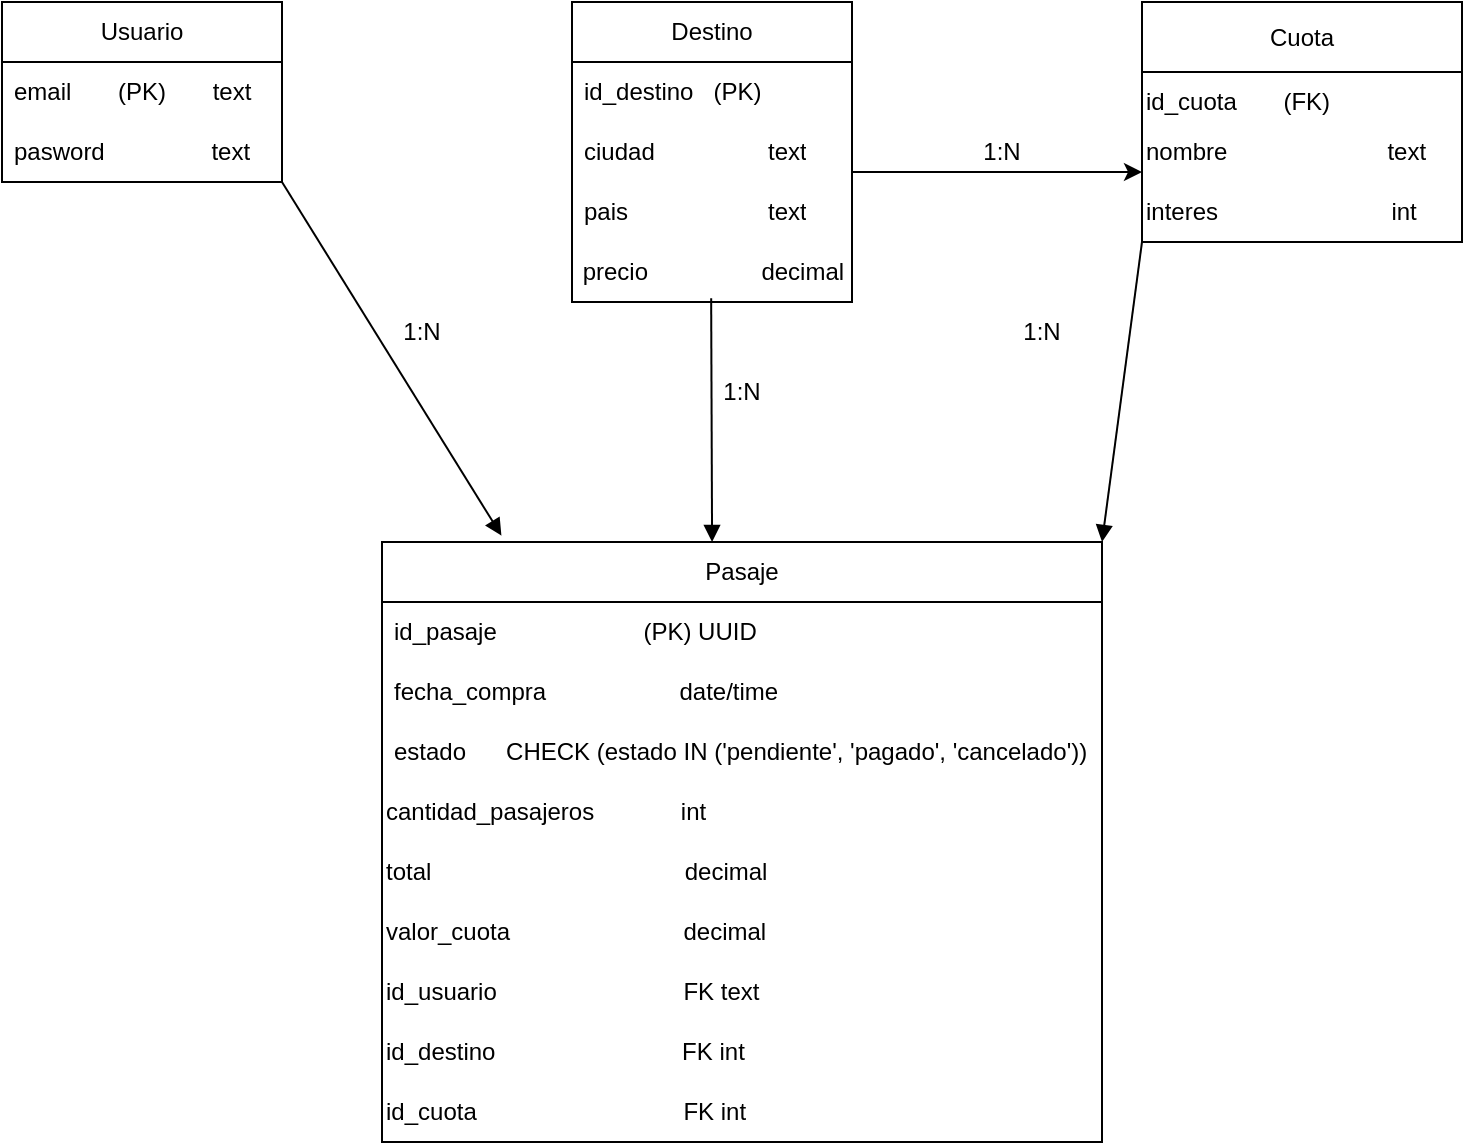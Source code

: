 <mxfile version="27.0.6">
  <diagram name="ERD SkyRoute" id="skyroutedb">
    <mxGraphModel dx="1188" dy="626" grid="1" gridSize="10" guides="1" tooltips="1" connect="1" arrows="1" fold="1" page="1" pageScale="1" pageWidth="827" pageHeight="1169" math="0" shadow="0">
      <root>
        <mxCell id="0" />
        <mxCell id="1" parent="0" />
        <mxCell id="cuota" value="Cuota" style="shape=swimlane;whiteSpace=wrap;startSize=35;" parent="1" vertex="1">
          <mxGeometry x="590" y="40" width="160" height="120" as="geometry" />
        </mxCell>
        <mxCell id="CoG_KIkLKCH2C8p1mgVv-14" value="id_cuota&amp;nbsp; &amp;nbsp; &amp;nbsp; &amp;nbsp;(FK)&amp;nbsp;" style="text;html=1;align=left;verticalAlign=middle;whiteSpace=wrap;rounded=0;" vertex="1" parent="cuota">
          <mxGeometry y="35" width="160" height="30" as="geometry" />
        </mxCell>
        <mxCell id="CoG_KIkLKCH2C8p1mgVv-15" value="nombre&amp;nbsp; &amp;nbsp; &amp;nbsp; &amp;nbsp; &amp;nbsp; &amp;nbsp; &amp;nbsp; &amp;nbsp; &amp;nbsp; &amp;nbsp; &amp;nbsp; &amp;nbsp; text" style="text;html=1;align=left;verticalAlign=middle;whiteSpace=wrap;rounded=0;" vertex="1" parent="cuota">
          <mxGeometry y="60" width="160" height="30" as="geometry" />
        </mxCell>
        <mxCell id="CoG_KIkLKCH2C8p1mgVv-16" value="interes&amp;nbsp; &amp;nbsp; &amp;nbsp; &amp;nbsp; &amp;nbsp; &amp;nbsp; &amp;nbsp; &amp;nbsp; &amp;nbsp; &amp;nbsp; &amp;nbsp; &amp;nbsp; &amp;nbsp; int" style="text;html=1;align=left;verticalAlign=middle;whiteSpace=wrap;rounded=0;" vertex="1" parent="cuota">
          <mxGeometry y="90" width="160" height="30" as="geometry" />
        </mxCell>
        <mxCell id="rel1" style="endArrow=block;entryX=0;entryY=0;entryDx=0;entryDy=0;exitX=1.002;exitY=1.106;exitDx=0;exitDy=0;exitPerimeter=0;" parent="1" edge="1">
          <mxGeometry relative="1" as="geometry">
            <mxPoint x="160.0" y="130.0" as="sourcePoint" />
            <mxPoint x="269.72" y="306.82" as="targetPoint" />
          </mxGeometry>
        </mxCell>
        <mxCell id="rel2" style="endArrow=block;exitX=0.461;exitY=0.939;exitDx=0;exitDy=0;exitPerimeter=0;" parent="1" edge="1">
          <mxGeometry relative="1" as="geometry">
            <mxPoint x="374.58" y="188.17" as="sourcePoint" />
            <mxPoint x="375.04" y="310" as="targetPoint" />
          </mxGeometry>
        </mxCell>
        <mxCell id="rel3" style="endArrow=block;entryX=1;entryY=0;entryDx=0;entryDy=0;exitX=0;exitY=1;exitDx=0;exitDy=0;" parent="1" source="CoG_KIkLKCH2C8p1mgVv-16" target="CoG_KIkLKCH2C8p1mgVv-17" edge="1">
          <mxGeometry relative="1" as="geometry">
            <mxPoint x="456.97" y="310.0" as="targetPoint" />
            <Array as="points" />
          </mxGeometry>
        </mxCell>
        <mxCell id="CoG_KIkLKCH2C8p1mgVv-3" value="Usuario" style="swimlane;fontStyle=0;childLayout=stackLayout;horizontal=1;startSize=30;horizontalStack=0;resizeParent=1;resizeParentMax=0;resizeLast=0;collapsible=1;marginBottom=0;whiteSpace=wrap;html=1;" vertex="1" parent="1">
          <mxGeometry x="20" y="40" width="140" height="90" as="geometry" />
        </mxCell>
        <mxCell id="CoG_KIkLKCH2C8p1mgVv-4" value="email&amp;nbsp; &amp;nbsp; &amp;nbsp; &amp;nbsp;(PK)&amp;nbsp; &amp;nbsp; &amp;nbsp; &amp;nbsp;text" style="text;strokeColor=none;fillColor=none;align=left;verticalAlign=middle;spacingLeft=4;spacingRight=4;overflow=hidden;points=[[0,0.5],[1,0.5]];portConstraint=eastwest;rotatable=0;whiteSpace=wrap;html=1;" vertex="1" parent="CoG_KIkLKCH2C8p1mgVv-3">
          <mxGeometry y="30" width="140" height="30" as="geometry" />
        </mxCell>
        <mxCell id="CoG_KIkLKCH2C8p1mgVv-5" value="pasword&amp;nbsp; &amp;nbsp; &amp;nbsp; &amp;nbsp; &amp;nbsp; &amp;nbsp; &amp;nbsp; &amp;nbsp; text" style="text;strokeColor=none;fillColor=none;align=left;verticalAlign=middle;spacingLeft=4;spacingRight=4;overflow=hidden;points=[[0,0.5],[1,0.5]];portConstraint=eastwest;rotatable=0;whiteSpace=wrap;html=1;" vertex="1" parent="CoG_KIkLKCH2C8p1mgVv-3">
          <mxGeometry y="60" width="140" height="30" as="geometry" />
        </mxCell>
        <mxCell id="CoG_KIkLKCH2C8p1mgVv-7" value="1:N" style="text;html=1;align=center;verticalAlign=middle;whiteSpace=wrap;rounded=0;" vertex="1" parent="1">
          <mxGeometry x="200" y="190" width="60" height="30" as="geometry" />
        </mxCell>
        <mxCell id="CoG_KIkLKCH2C8p1mgVv-8" value="Destino" style="swimlane;fontStyle=0;childLayout=stackLayout;horizontal=1;startSize=30;horizontalStack=0;resizeParent=1;resizeParentMax=0;resizeLast=0;collapsible=1;marginBottom=0;whiteSpace=wrap;html=1;" vertex="1" parent="1">
          <mxGeometry x="305" y="40" width="140" height="150" as="geometry" />
        </mxCell>
        <mxCell id="CoG_KIkLKCH2C8p1mgVv-9" value="id_destino&amp;nbsp; &amp;nbsp;(PK)" style="text;strokeColor=none;fillColor=none;align=left;verticalAlign=middle;spacingLeft=4;spacingRight=4;overflow=hidden;points=[[0,0.5],[1,0.5]];portConstraint=eastwest;rotatable=0;whiteSpace=wrap;html=1;" vertex="1" parent="CoG_KIkLKCH2C8p1mgVv-8">
          <mxGeometry y="30" width="140" height="30" as="geometry" />
        </mxCell>
        <mxCell id="CoG_KIkLKCH2C8p1mgVv-10" value="ciudad&amp;nbsp; &amp;nbsp; &amp;nbsp; &amp;nbsp; &amp;nbsp; &amp;nbsp; &amp;nbsp; &amp;nbsp; &amp;nbsp;text" style="text;strokeColor=none;fillColor=none;align=left;verticalAlign=middle;spacingLeft=4;spacingRight=4;overflow=hidden;points=[[0,0.5],[1,0.5]];portConstraint=eastwest;rotatable=0;whiteSpace=wrap;html=1;" vertex="1" parent="CoG_KIkLKCH2C8p1mgVv-8">
          <mxGeometry y="60" width="140" height="30" as="geometry" />
        </mxCell>
        <mxCell id="CoG_KIkLKCH2C8p1mgVv-11" value="pais&amp;nbsp; &amp;nbsp; &amp;nbsp; &amp;nbsp; &amp;nbsp; &amp;nbsp; &amp;nbsp; &amp;nbsp; &amp;nbsp; &amp;nbsp; &amp;nbsp;text" style="text;strokeColor=none;fillColor=none;align=left;verticalAlign=middle;spacingLeft=4;spacingRight=4;overflow=hidden;points=[[0,0.5],[1,0.5]];portConstraint=eastwest;rotatable=0;whiteSpace=wrap;html=1;" vertex="1" parent="CoG_KIkLKCH2C8p1mgVv-8">
          <mxGeometry y="90" width="140" height="30" as="geometry" />
        </mxCell>
        <mxCell id="CoG_KIkLKCH2C8p1mgVv-12" value="&amp;nbsp;precio&amp;nbsp; &amp;nbsp; &amp;nbsp; &amp;nbsp; &amp;nbsp; &amp;nbsp; &amp;nbsp; &amp;nbsp; &amp;nbsp;decimal&amp;nbsp;" style="text;html=1;align=left;verticalAlign=middle;whiteSpace=wrap;rounded=0;" vertex="1" parent="CoG_KIkLKCH2C8p1mgVv-8">
          <mxGeometry y="120" width="140" height="30" as="geometry" />
        </mxCell>
        <mxCell id="CoG_KIkLKCH2C8p1mgVv-17" value="Pasaje" style="swimlane;fontStyle=0;childLayout=stackLayout;horizontal=1;startSize=30;horizontalStack=0;resizeParent=1;resizeParentMax=0;resizeLast=0;collapsible=1;marginBottom=0;whiteSpace=wrap;html=1;" vertex="1" parent="1">
          <mxGeometry x="210" y="310" width="360" height="300" as="geometry" />
        </mxCell>
        <mxCell id="CoG_KIkLKCH2C8p1mgVv-18" value="id_pasaje&amp;nbsp; &amp;nbsp; &amp;nbsp; &amp;nbsp; &amp;nbsp; &amp;nbsp; &amp;nbsp; &amp;nbsp; &amp;nbsp; &amp;nbsp; &amp;nbsp; (PK) UUID" style="text;strokeColor=none;fillColor=none;align=left;verticalAlign=middle;spacingLeft=4;spacingRight=4;overflow=hidden;points=[[0,0.5],[1,0.5]];portConstraint=eastwest;rotatable=0;whiteSpace=wrap;html=1;" vertex="1" parent="CoG_KIkLKCH2C8p1mgVv-17">
          <mxGeometry y="30" width="360" height="30" as="geometry" />
        </mxCell>
        <mxCell id="CoG_KIkLKCH2C8p1mgVv-19" value="fecha_compra&amp;nbsp; &amp;nbsp; &amp;nbsp; &amp;nbsp; &amp;nbsp; &amp;nbsp; &amp;nbsp; &amp;nbsp; &amp;nbsp; &amp;nbsp; date/time" style="text;strokeColor=none;fillColor=none;align=left;verticalAlign=middle;spacingLeft=4;spacingRight=4;overflow=hidden;points=[[0,0.5],[1,0.5]];portConstraint=eastwest;rotatable=0;whiteSpace=wrap;html=1;" vertex="1" parent="CoG_KIkLKCH2C8p1mgVv-17">
          <mxGeometry y="60" width="360" height="30" as="geometry" />
        </mxCell>
        <mxCell id="CoG_KIkLKCH2C8p1mgVv-20" value="estado&amp;nbsp; &amp;nbsp; &amp;nbsp; CHECK (estado IN (&#39;pendiente&#39;, &#39;pagado&#39;, &#39;cancelado&#39;))" style="text;strokeColor=none;fillColor=none;align=left;verticalAlign=middle;spacingLeft=4;spacingRight=4;overflow=hidden;points=[[0,0.5],[1,0.5]];portConstraint=eastwest;rotatable=0;whiteSpace=wrap;html=1;" vertex="1" parent="CoG_KIkLKCH2C8p1mgVv-17">
          <mxGeometry y="90" width="360" height="30" as="geometry" />
        </mxCell>
        <mxCell id="CoG_KIkLKCH2C8p1mgVv-22" value="cantidad_pasajeros&amp;nbsp; &amp;nbsp; &amp;nbsp; &amp;nbsp; &amp;nbsp; &amp;nbsp; &amp;nbsp;int" style="text;html=1;align=left;verticalAlign=middle;whiteSpace=wrap;rounded=0;" vertex="1" parent="CoG_KIkLKCH2C8p1mgVv-17">
          <mxGeometry y="120" width="360" height="30" as="geometry" />
        </mxCell>
        <mxCell id="CoG_KIkLKCH2C8p1mgVv-21" value="total&amp;nbsp; &amp;nbsp; &amp;nbsp; &amp;nbsp; &amp;nbsp; &amp;nbsp; &amp;nbsp; &amp;nbsp; &amp;nbsp; &amp;nbsp; &amp;nbsp; &amp;nbsp; &amp;nbsp; &amp;nbsp; &amp;nbsp; &amp;nbsp; &amp;nbsp; &amp;nbsp; &amp;nbsp; decimal" style="text;html=1;align=left;verticalAlign=middle;whiteSpace=wrap;rounded=0;" vertex="1" parent="CoG_KIkLKCH2C8p1mgVv-17">
          <mxGeometry y="150" width="360" height="30" as="geometry" />
        </mxCell>
        <mxCell id="CoG_KIkLKCH2C8p1mgVv-23" value="valor_cuota&amp;nbsp; &amp;nbsp; &amp;nbsp; &amp;nbsp; &amp;nbsp; &amp;nbsp; &amp;nbsp; &amp;nbsp; &amp;nbsp; &amp;nbsp; &amp;nbsp; &amp;nbsp; &amp;nbsp; decimal" style="text;html=1;align=left;verticalAlign=middle;whiteSpace=wrap;rounded=0;" vertex="1" parent="CoG_KIkLKCH2C8p1mgVv-17">
          <mxGeometry y="180" width="360" height="30" as="geometry" />
        </mxCell>
        <mxCell id="CoG_KIkLKCH2C8p1mgVv-25" value="id_usuario&amp;nbsp; &amp;nbsp; &amp;nbsp; &amp;nbsp; &amp;nbsp; &amp;nbsp; &amp;nbsp; &amp;nbsp; &amp;nbsp; &amp;nbsp; &amp;nbsp; &amp;nbsp; &amp;nbsp; &amp;nbsp; FK text&amp;nbsp;" style="text;html=1;align=left;verticalAlign=middle;whiteSpace=wrap;rounded=0;" vertex="1" parent="CoG_KIkLKCH2C8p1mgVv-17">
          <mxGeometry y="210" width="360" height="30" as="geometry" />
        </mxCell>
        <mxCell id="CoG_KIkLKCH2C8p1mgVv-24" value="id_destino&amp;nbsp; &amp;nbsp; &amp;nbsp; &amp;nbsp; &amp;nbsp; &amp;nbsp; &amp;nbsp; &amp;nbsp; &amp;nbsp; &amp;nbsp; &amp;nbsp; &amp;nbsp; &amp;nbsp; &amp;nbsp; FK int" style="text;html=1;align=left;verticalAlign=middle;whiteSpace=wrap;rounded=0;" vertex="1" parent="CoG_KIkLKCH2C8p1mgVv-17">
          <mxGeometry y="240" width="360" height="30" as="geometry" />
        </mxCell>
        <mxCell id="CoG_KIkLKCH2C8p1mgVv-26" value="id_cuota&amp;nbsp; &amp;nbsp; &amp;nbsp; &amp;nbsp; &amp;nbsp; &amp;nbsp; &amp;nbsp; &amp;nbsp; &amp;nbsp; &amp;nbsp; &amp;nbsp; &amp;nbsp; &amp;nbsp; &amp;nbsp; &amp;nbsp; &amp;nbsp;FK int" style="text;html=1;align=left;verticalAlign=middle;whiteSpace=wrap;rounded=0;" vertex="1" parent="CoG_KIkLKCH2C8p1mgVv-17">
          <mxGeometry y="270" width="360" height="30" as="geometry" />
        </mxCell>
        <mxCell id="CoG_KIkLKCH2C8p1mgVv-27" value="1:N" style="text;html=1;align=center;verticalAlign=middle;whiteSpace=wrap;rounded=0;" vertex="1" parent="1">
          <mxGeometry x="510" y="190" width="60" height="30" as="geometry" />
        </mxCell>
        <mxCell id="CoG_KIkLKCH2C8p1mgVv-29" value="1:N" style="text;html=1;align=center;verticalAlign=middle;whiteSpace=wrap;rounded=0;" vertex="1" parent="1">
          <mxGeometry x="360" y="220" width="60" height="30" as="geometry" />
        </mxCell>
        <mxCell id="CoG_KIkLKCH2C8p1mgVv-31" value="" style="endArrow=classic;html=1;rounded=0;" edge="1" parent="1">
          <mxGeometry width="50" height="50" relative="1" as="geometry">
            <mxPoint x="445" y="125" as="sourcePoint" />
            <mxPoint x="590" y="125" as="targetPoint" />
          </mxGeometry>
        </mxCell>
        <mxCell id="CoG_KIkLKCH2C8p1mgVv-32" value="1:N" style="text;html=1;align=center;verticalAlign=middle;whiteSpace=wrap;rounded=0;" vertex="1" parent="1">
          <mxGeometry x="490" y="100" width="60" height="30" as="geometry" />
        </mxCell>
      </root>
    </mxGraphModel>
  </diagram>
</mxfile>
